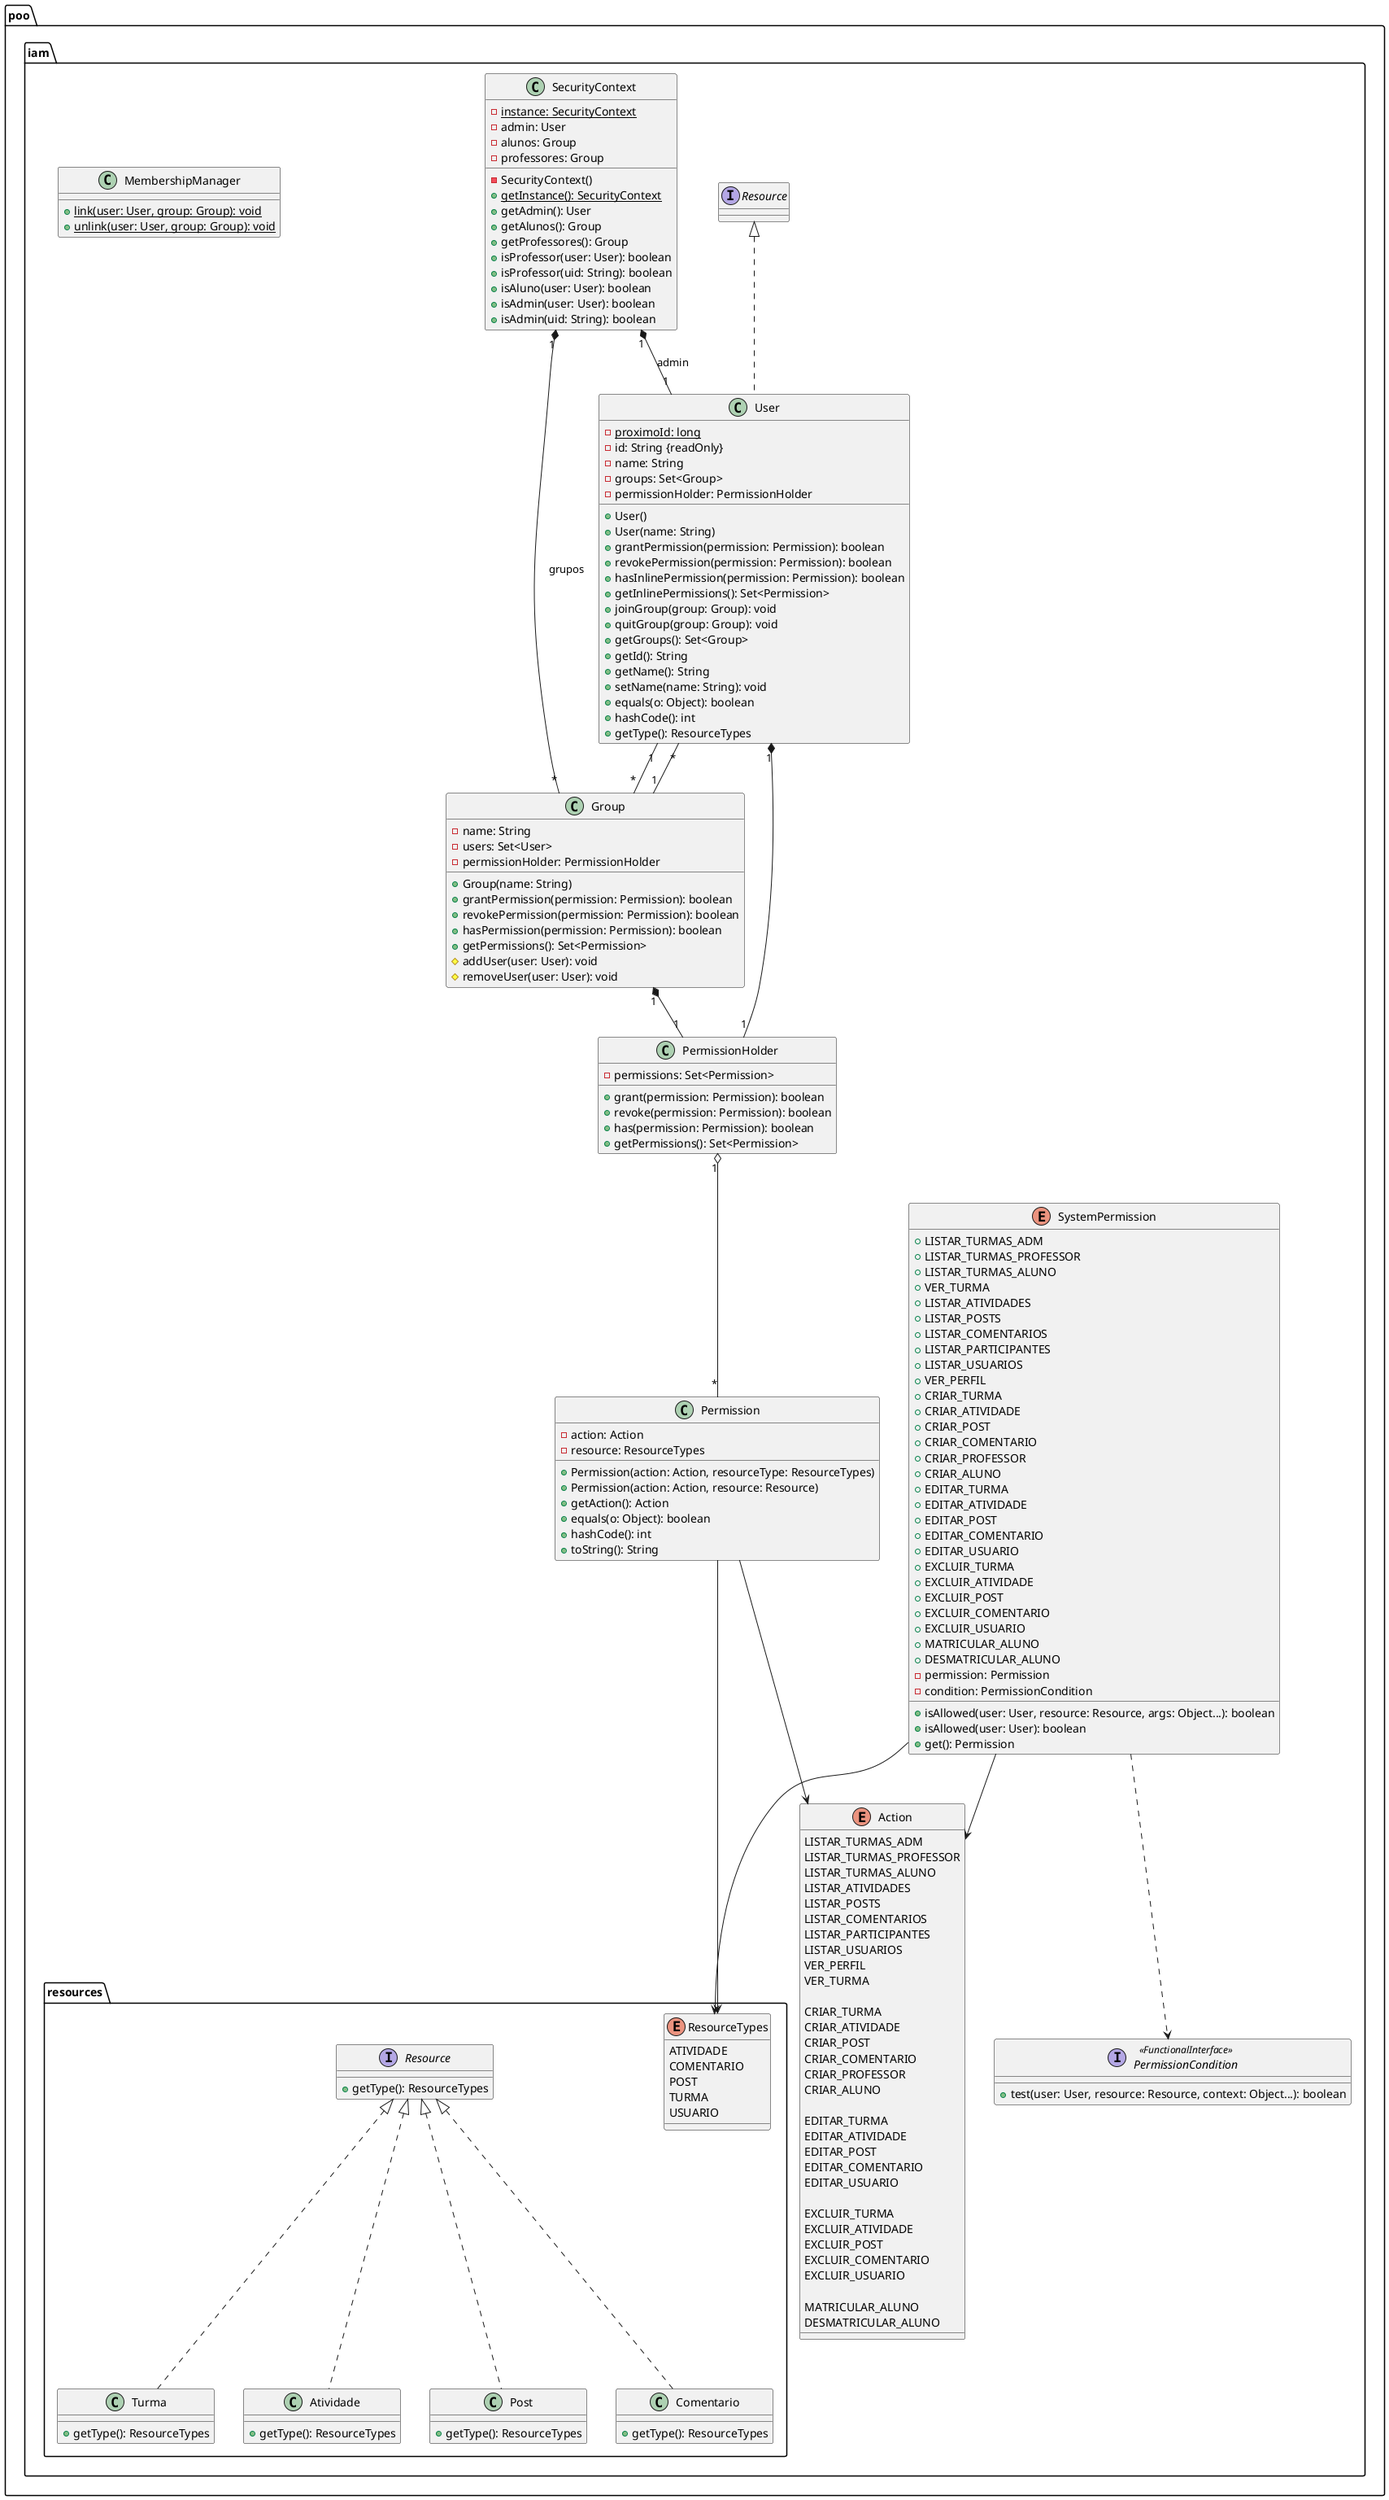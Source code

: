 @startuml
!define CLASS_ICON class
!define ENUM_ICON enum
!define INTERFACE_ICON interface

skinparam class {
  BackgroundColor<<enum>> LightBlue
  BackgroundColor<<interface>> LightGreen
}

namespace poo.iam {
  class PermissionHolder {
    -permissions: Set<Permission>
    +grant(permission: Permission): boolean
    +revoke(permission: Permission): boolean
    +has(permission: Permission): boolean
    +getPermissions(): Set<Permission>
  }


  enum SystemPermission {
    +LISTAR_TURMAS_ADM
    +LISTAR_TURMAS_PROFESSOR
    +LISTAR_TURMAS_ALUNO
    +VER_TURMA
    +LISTAR_ATIVIDADES
    +LISTAR_POSTS
    +LISTAR_COMENTARIOS
    +LISTAR_PARTICIPANTES
    +LISTAR_USUARIOS
    +VER_PERFIL
    +CRIAR_TURMA
    +CRIAR_ATIVIDADE
    +CRIAR_POST
    +CRIAR_COMENTARIO
    +CRIAR_PROFESSOR
    +CRIAR_ALUNO
    +EDITAR_TURMA
    +EDITAR_ATIVIDADE
    +EDITAR_POST
    +EDITAR_COMENTARIO
    +EDITAR_USUARIO
    +EXCLUIR_TURMA
    +EXCLUIR_ATIVIDADE
    +EXCLUIR_POST
    +EXCLUIR_COMENTARIO
    +EXCLUIR_USUARIO
    +MATRICULAR_ALUNO
    +DESMATRICULAR_ALUNO
    -permission: Permission
    -condition: PermissionCondition
    +isAllowed(user: User, resource: Resource, args: Object...): boolean
    +isAllowed(user: User): boolean
    +get(): Permission
  }


  enum Action {
    LISTAR_TURMAS_ADM
    LISTAR_TURMAS_PROFESSOR
    LISTAR_TURMAS_ALUNO
    LISTAR_ATIVIDADES
    LISTAR_POSTS
    LISTAR_COMENTARIOS
    LISTAR_PARTICIPANTES
    LISTAR_USUARIOS
    VER_PERFIL
    VER_TURMA
    
    CRIAR_TURMA
    CRIAR_ATIVIDADE
    CRIAR_POST
    CRIAR_COMENTARIO
    CRIAR_PROFESSOR
    CRIAR_ALUNO
    
    EDITAR_TURMA
    EDITAR_ATIVIDADE
    EDITAR_POST
    EDITAR_COMENTARIO
    EDITAR_USUARIO
    
    EXCLUIR_TURMA
    EXCLUIR_ATIVIDADE
    EXCLUIR_POST
    EXCLUIR_COMENTARIO
    EXCLUIR_USUARIO
    
    MATRICULAR_ALUNO
    DESMATRICULAR_ALUNO
  }

  class Permission {
    -action: Action
    -resource: ResourceTypes
    +Permission(action: Action, resourceType: ResourceTypes)
    +Permission(action: Action, resource: Resource)
    +getAction(): Action
    +equals(o: Object): boolean
    +hashCode(): int
    +toString(): String
  }

  interface PermissionCondition <<FunctionalInterface>> {
    +test(user: User, resource: Resource, context: Object...): boolean
  }

  class User implements Resource {
    -proximoId: long {static}
    -id: String {readOnly}
    -name: String
    -groups: Set<Group>
    -permissionHolder: PermissionHolder
    +User()
    +User(name: String)
    +grantPermission(permission: Permission): boolean
    +revokePermission(permission: Permission): boolean
    +hasInlinePermission(permission: Permission): boolean
    +getInlinePermissions(): Set<Permission>
    +joinGroup(group: Group): void
    +quitGroup(group: Group): void
    +getGroups(): Set<Group>
    +getId(): String
    +getName(): String
    +setName(name: String): void
    +equals(o: Object): boolean
    +hashCode(): int
    +getType(): ResourceTypes
  }

  class Group {
    -name: String
    -users: Set<User>
    -permissionHolder: PermissionHolder
    +Group(name: String)
    +grantPermission(permission: Permission): boolean
    +revokePermission(permission: Permission): boolean
    +hasPermission(permission: Permission): boolean
    +getPermissions(): Set<Permission>
    #addUser(user: User): void
    #removeUser(user: User): void
  }

  class SecurityContext {
    -instance: SecurityContext {static}
    -admin: User
    -alunos: Group
    -professores: Group
    -SecurityContext()
    +getInstance(): SecurityContext {static}
    +getAdmin(): User
    +getAlunos(): Group
    +getProfessores(): Group
    +isProfessor(user: User): boolean
    +isProfessor(uid: String): boolean
    +isAluno(user: User): boolean
    +isAdmin(user: User): boolean
    +isAdmin(uid: String): boolean
  }

  class MembershipManager {
    +link(user: User, group: Group): void {static}
    +unlink(user: User, group: Group): void {static}
  }


}

namespace poo.iam.resources {
  enum ResourceTypes {
    ATIVIDADE
    COMENTARIO
    POST
    TURMA
    USUARIO
  }

  interface Resource {
    +getType(): ResourceTypes
  }

  class Turma implements Resource {
    +getType(): ResourceTypes
  }

  class Atividade implements Resource {
    +getType(): ResourceTypes
  }

  class Post implements Resource {
    +getType(): ResourceTypes
  }

  class Comentario implements Resource {
    +getType(): ResourceTypes
  }
}

' Relacionamentos principais
User "1" *-- "1" PermissionHolder
User "1" -- "*" Group

Group "1" *-- "1" PermissionHolder
Group "1" -- "*" User

PermissionHolder "1" o-- "*" Permission

SystemPermission --> Action
SystemPermission --> ResourceTypes
SystemPermission ..> PermissionCondition

Permission --> Action
Permission --> ResourceTypes

SecurityContext "1" *-- "1" User : admin
SecurityContext "1" *-- "*" Group : grupos



@enduml